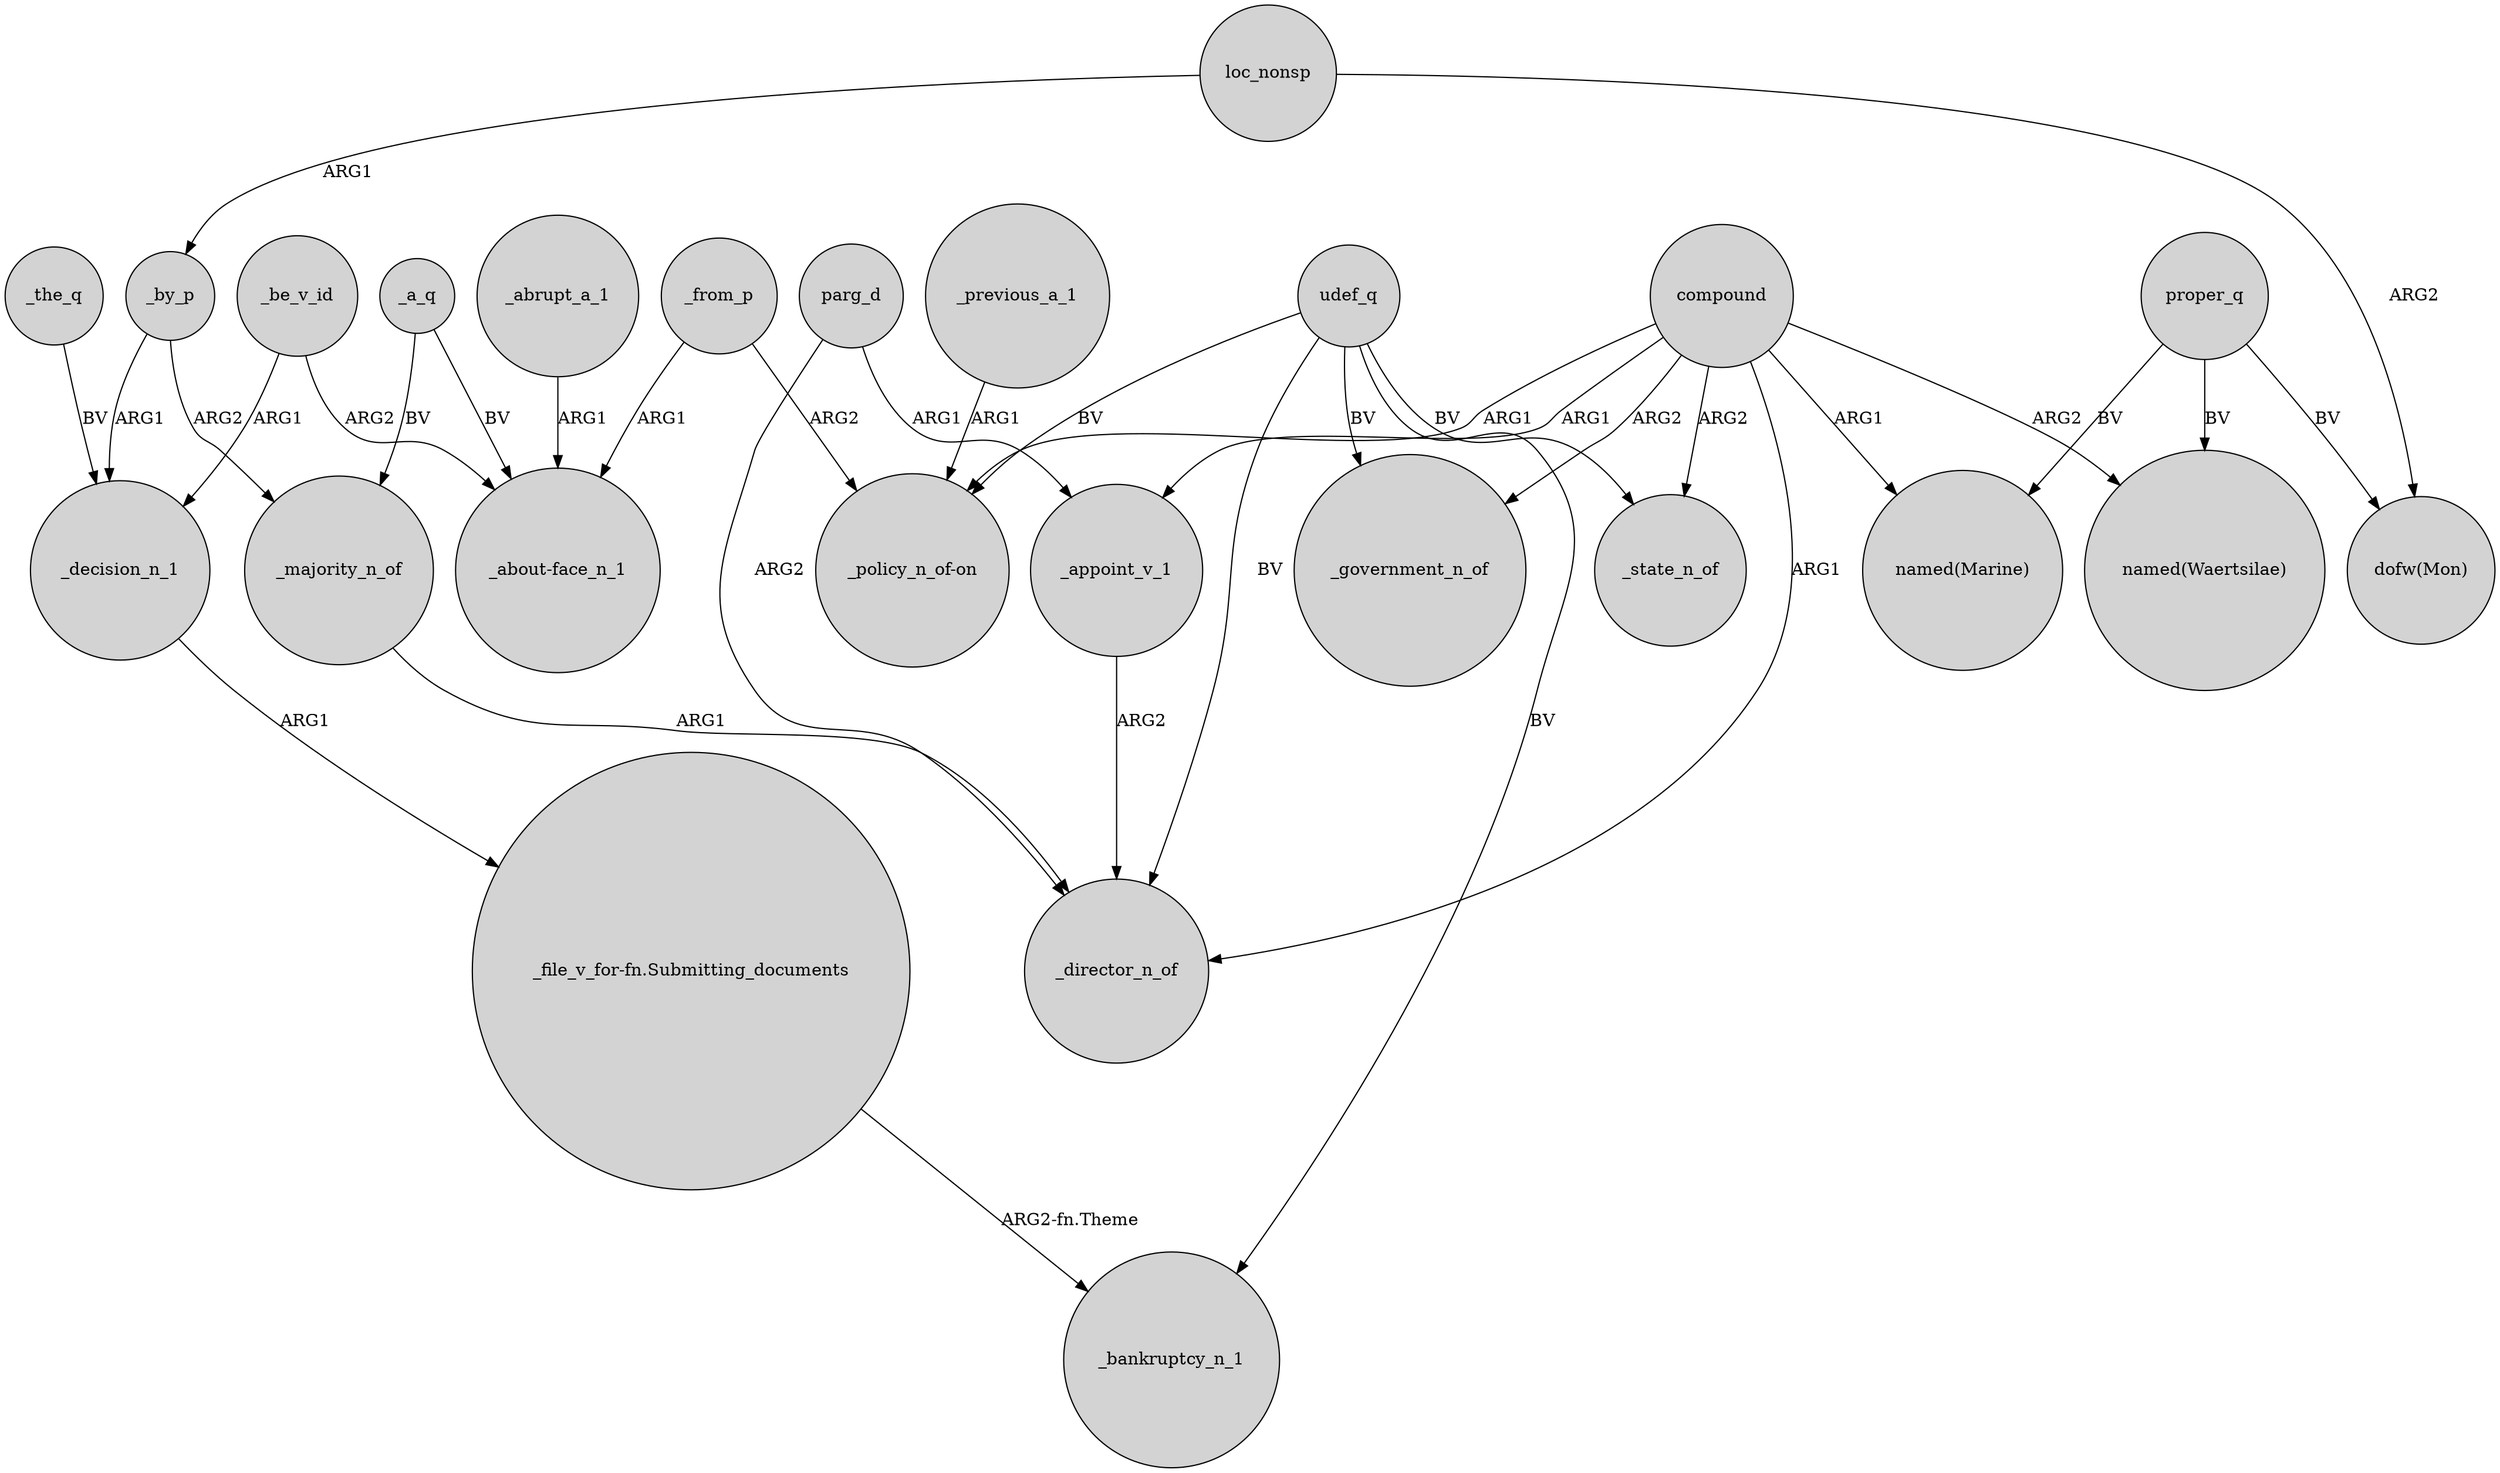 digraph {
	node [shape=circle style=filled]
	parg_d -> _director_n_of [label=ARG2]
	udef_q -> _bankruptcy_n_1 [label=BV]
	compound -> _appoint_v_1 [label=ARG1]
	_be_v_id -> "_about-face_n_1" [label=ARG2]
	compound -> _government_n_of [label=ARG2]
	loc_nonsp -> _by_p [label=ARG1]
	udef_q -> _government_n_of [label=BV]
	udef_q -> _state_n_of [label=BV]
	_appoint_v_1 -> _director_n_of [label=ARG2]
	_the_q -> _decision_n_1 [label=BV]
	compound -> _state_n_of [label=ARG2]
	_a_q -> _majority_n_of [label=BV]
	proper_q -> "named(Marine)" [label=BV]
	udef_q -> "_policy_n_of-on" [label=BV]
	compound -> "named(Waertsilae)" [label=ARG2]
	_by_p -> _decision_n_1 [label=ARG1]
	"_file_v_for-fn.Submitting_documents" -> _bankruptcy_n_1 [label="ARG2-fn.Theme"]
	compound -> "_policy_n_of-on" [label=ARG1]
	_be_v_id -> _decision_n_1 [label=ARG1]
	parg_d -> _appoint_v_1 [label=ARG1]
	proper_q -> "named(Waertsilae)" [label=BV]
	_a_q -> "_about-face_n_1" [label=BV]
	compound -> "named(Marine)" [label=ARG1]
	proper_q -> "dofw(Mon)" [label=BV]
	_abrupt_a_1 -> "_about-face_n_1" [label=ARG1]
	_from_p -> "_policy_n_of-on" [label=ARG2]
	loc_nonsp -> "dofw(Mon)" [label=ARG2]
	_majority_n_of -> _director_n_of [label=ARG1]
	compound -> _director_n_of [label=ARG1]
	_by_p -> _majority_n_of [label=ARG2]
	_previous_a_1 -> "_policy_n_of-on" [label=ARG1]
	_from_p -> "_about-face_n_1" [label=ARG1]
	udef_q -> _director_n_of [label=BV]
	_decision_n_1 -> "_file_v_for-fn.Submitting_documents" [label=ARG1]
}
